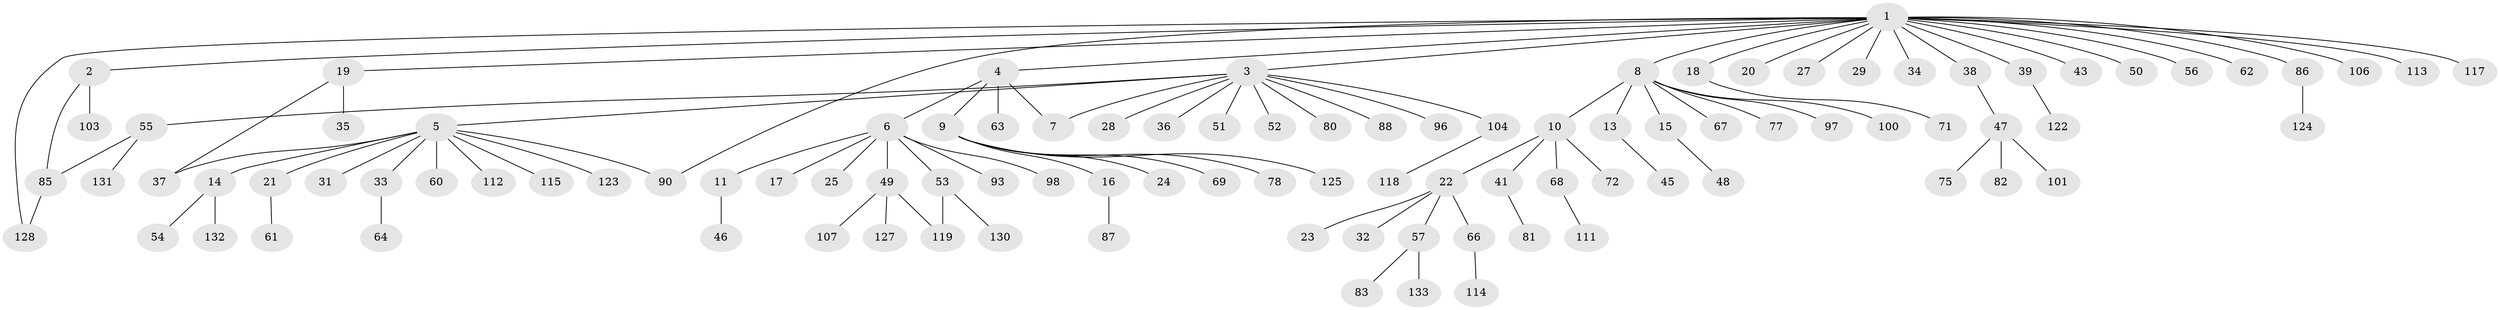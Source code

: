 // original degree distribution, {22: 0.007518796992481203, 2: 0.2857142857142857, 13: 0.007518796992481203, 6: 0.015037593984962405, 11: 0.007518796992481203, 9: 0.015037593984962405, 7: 0.007518796992481203, 5: 0.007518796992481203, 4: 0.015037593984962405, 1: 0.556390977443609, 3: 0.07518796992481203}
// Generated by graph-tools (version 1.1) at 2025/11/02/27/25 16:11:11]
// undirected, 102 vertices, 107 edges
graph export_dot {
graph [start="1"]
  node [color=gray90,style=filled];
  1 [super="+42"];
  2 [super="+44"];
  3 [super="+84"];
  4 [super="+91"];
  5 [super="+73"];
  6 [super="+126"];
  7 [super="+30"];
  8 [super="+59"];
  9 [super="+109"];
  10 [super="+12"];
  11;
  13;
  14 [super="+40"];
  15;
  16;
  17;
  18 [super="+65"];
  19 [super="+26"];
  20 [super="+102"];
  21 [super="+129"];
  22 [super="+70"];
  23;
  24;
  25 [super="+89"];
  27;
  28;
  29;
  31;
  32 [super="+116"];
  33;
  34;
  35;
  36;
  37;
  38;
  39 [super="+74"];
  41;
  43;
  45;
  46;
  47 [super="+58"];
  48;
  49;
  50;
  51;
  52;
  53 [super="+92"];
  54 [super="+110"];
  55 [super="+76"];
  56;
  57 [super="+121"];
  60;
  61;
  62;
  63;
  64;
  66 [super="+105"];
  67;
  68;
  69;
  71 [super="+95"];
  72;
  75;
  77 [super="+94"];
  78 [super="+79"];
  80;
  81;
  82;
  83;
  85 [super="+99"];
  86;
  87;
  88;
  90;
  93;
  96 [super="+108"];
  97;
  98;
  100;
  101;
  103;
  104;
  106;
  107;
  111;
  112;
  113;
  114;
  115;
  117;
  118;
  119 [super="+120"];
  122;
  123;
  124;
  125;
  127;
  128;
  130;
  131;
  132;
  133;
  1 -- 2;
  1 -- 3;
  1 -- 4;
  1 -- 8;
  1 -- 18;
  1 -- 19;
  1 -- 20;
  1 -- 27;
  1 -- 29;
  1 -- 34;
  1 -- 38;
  1 -- 39;
  1 -- 43;
  1 -- 50;
  1 -- 62;
  1 -- 86;
  1 -- 90;
  1 -- 106;
  1 -- 113;
  1 -- 117;
  1 -- 128;
  1 -- 56;
  2 -- 85;
  2 -- 103;
  3 -- 5;
  3 -- 7;
  3 -- 28;
  3 -- 36;
  3 -- 51;
  3 -- 52;
  3 -- 55;
  3 -- 80;
  3 -- 88;
  3 -- 96;
  3 -- 104;
  4 -- 6;
  4 -- 9;
  4 -- 63;
  4 -- 7;
  5 -- 14;
  5 -- 21;
  5 -- 31;
  5 -- 33;
  5 -- 37;
  5 -- 60;
  5 -- 90;
  5 -- 112;
  5 -- 123;
  5 -- 115;
  6 -- 11;
  6 -- 17;
  6 -- 25;
  6 -- 49;
  6 -- 53;
  6 -- 93;
  6 -- 98;
  8 -- 10;
  8 -- 13;
  8 -- 15;
  8 -- 67;
  8 -- 77;
  8 -- 97;
  8 -- 100;
  9 -- 16;
  9 -- 24;
  9 -- 69;
  9 -- 78;
  9 -- 125;
  10 -- 68;
  10 -- 22;
  10 -- 72;
  10 -- 41;
  11 -- 46;
  13 -- 45;
  14 -- 54;
  14 -- 132;
  15 -- 48;
  16 -- 87;
  18 -- 71;
  19 -- 35;
  19 -- 37;
  21 -- 61;
  22 -- 23;
  22 -- 32;
  22 -- 57;
  22 -- 66;
  33 -- 64;
  38 -- 47;
  39 -- 122;
  41 -- 81;
  47 -- 101;
  47 -- 82;
  47 -- 75;
  49 -- 107;
  49 -- 119;
  49 -- 127;
  53 -- 130;
  53 -- 119;
  55 -- 131;
  55 -- 85;
  57 -- 83;
  57 -- 133;
  66 -- 114;
  68 -- 111;
  85 -- 128;
  86 -- 124;
  104 -- 118;
}
